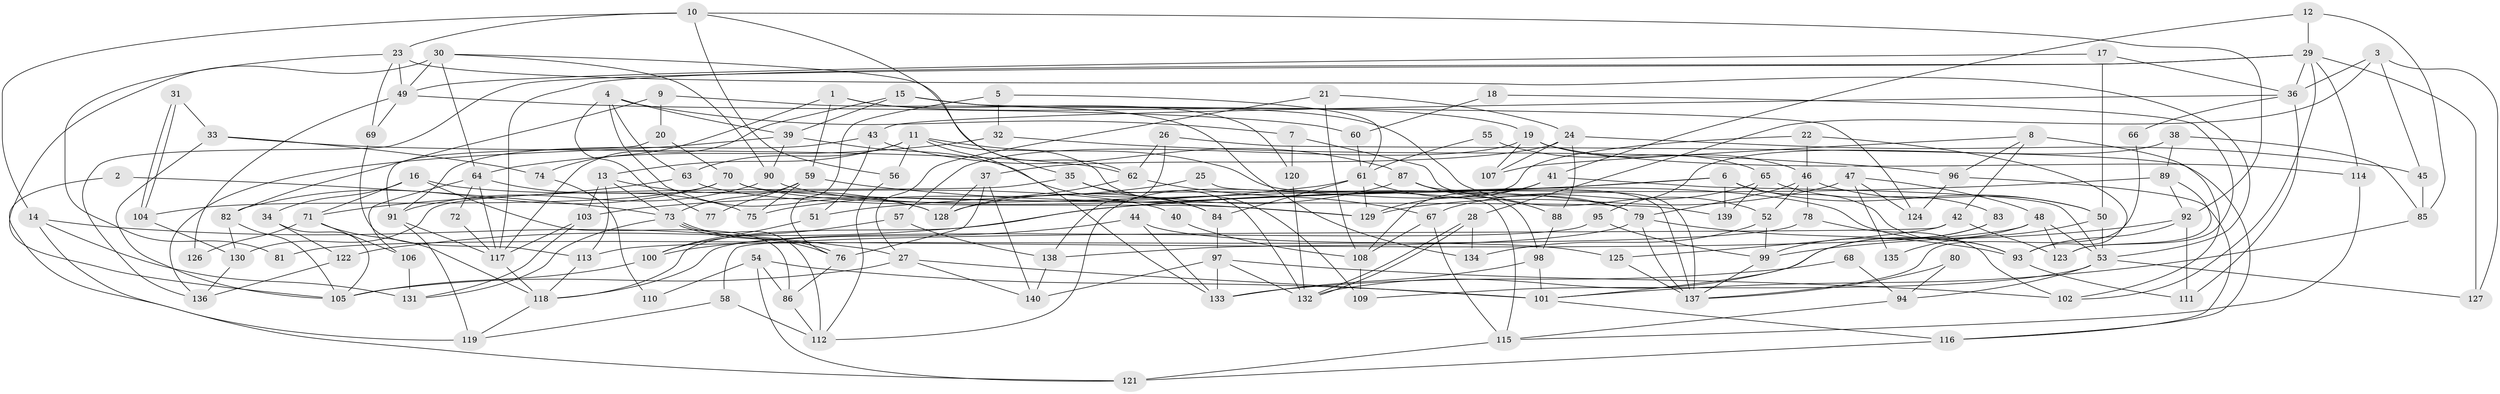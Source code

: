 // Generated by graph-tools (version 1.1) at 2025/02/03/09/25 03:02:01]
// undirected, 140 vertices, 280 edges
graph export_dot {
graph [start="1"]
  node [color=gray90,style=filled];
  1;
  2;
  3;
  4;
  5;
  6;
  7;
  8;
  9;
  10;
  11;
  12;
  13;
  14;
  15;
  16;
  17;
  18;
  19;
  20;
  21;
  22;
  23;
  24;
  25;
  26;
  27;
  28;
  29;
  30;
  31;
  32;
  33;
  34;
  35;
  36;
  37;
  38;
  39;
  40;
  41;
  42;
  43;
  44;
  45;
  46;
  47;
  48;
  49;
  50;
  51;
  52;
  53;
  54;
  55;
  56;
  57;
  58;
  59;
  60;
  61;
  62;
  63;
  64;
  65;
  66;
  67;
  68;
  69;
  70;
  71;
  72;
  73;
  74;
  75;
  76;
  77;
  78;
  79;
  80;
  81;
  82;
  83;
  84;
  85;
  86;
  87;
  88;
  89;
  90;
  91;
  92;
  93;
  94;
  95;
  96;
  97;
  98;
  99;
  100;
  101;
  102;
  103;
  104;
  105;
  106;
  107;
  108;
  109;
  110;
  111;
  112;
  113;
  114;
  115;
  116;
  117;
  118;
  119;
  120;
  121;
  122;
  123;
  124;
  125;
  126;
  127;
  128;
  129;
  130;
  131;
  132;
  133;
  134;
  135;
  136;
  137;
  138;
  139;
  140;
  1 -- 120;
  1 -- 19;
  1 -- 59;
  1 -- 74;
  2 -- 73;
  2 -- 119;
  3 -- 127;
  3 -- 36;
  3 -- 28;
  3 -- 45;
  4 -- 63;
  4 -- 39;
  4 -- 7;
  4 -- 77;
  4 -- 128;
  5 -- 76;
  5 -- 61;
  5 -- 32;
  6 -- 93;
  6 -- 118;
  6 -- 50;
  6 -- 51;
  6 -- 139;
  7 -- 137;
  7 -- 120;
  8 -- 102;
  8 -- 96;
  8 -- 42;
  8 -- 107;
  9 -- 82;
  9 -- 20;
  9 -- 134;
  10 -- 92;
  10 -- 35;
  10 -- 14;
  10 -- 23;
  10 -- 56;
  11 -- 98;
  11 -- 63;
  11 -- 13;
  11 -- 56;
  11 -- 109;
  11 -- 133;
  12 -- 41;
  12 -- 29;
  12 -- 85;
  13 -- 103;
  13 -- 73;
  13 -- 113;
  13 -- 128;
  14 -- 131;
  14 -- 27;
  14 -- 121;
  15 -- 52;
  15 -- 124;
  15 -- 39;
  15 -- 117;
  16 -- 34;
  16 -- 86;
  16 -- 40;
  16 -- 71;
  17 -- 36;
  17 -- 50;
  17 -- 49;
  18 -- 60;
  18 -- 123;
  19 -- 46;
  19 -- 57;
  19 -- 107;
  19 -- 114;
  20 -- 91;
  20 -- 70;
  21 -- 27;
  21 -- 24;
  21 -- 108;
  22 -- 93;
  22 -- 112;
  22 -- 46;
  23 -- 49;
  23 -- 53;
  23 -- 69;
  23 -- 81;
  24 -- 45;
  24 -- 107;
  24 -- 37;
  24 -- 88;
  25 -- 115;
  25 -- 75;
  26 -- 62;
  26 -- 116;
  26 -- 138;
  27 -- 140;
  27 -- 101;
  27 -- 105;
  28 -- 132;
  28 -- 132;
  28 -- 134;
  29 -- 102;
  29 -- 136;
  29 -- 36;
  29 -- 114;
  29 -- 117;
  29 -- 127;
  30 -- 105;
  30 -- 90;
  30 -- 49;
  30 -- 62;
  30 -- 64;
  31 -- 33;
  31 -- 104;
  31 -- 104;
  32 -- 64;
  32 -- 96;
  33 -- 62;
  33 -- 105;
  33 -- 74;
  34 -- 105;
  34 -- 122;
  35 -- 132;
  35 -- 84;
  35 -- 130;
  36 -- 43;
  36 -- 66;
  36 -- 111;
  37 -- 128;
  37 -- 76;
  37 -- 140;
  38 -- 95;
  38 -- 85;
  38 -- 89;
  39 -- 90;
  39 -- 84;
  39 -- 136;
  40 -- 108;
  41 -- 53;
  41 -- 108;
  41 -- 129;
  42 -- 123;
  42 -- 58;
  42 -- 125;
  43 -- 87;
  43 -- 91;
  43 -- 51;
  44 -- 133;
  44 -- 125;
  44 -- 100;
  45 -- 85;
  46 -- 50;
  46 -- 52;
  46 -- 78;
  46 -- 79;
  47 -- 129;
  47 -- 48;
  47 -- 124;
  47 -- 135;
  48 -- 53;
  48 -- 132;
  48 -- 81;
  48 -- 123;
  49 -- 60;
  49 -- 69;
  49 -- 126;
  50 -- 53;
  50 -- 135;
  51 -- 100;
  52 -- 134;
  52 -- 99;
  53 -- 109;
  53 -- 94;
  53 -- 127;
  54 -- 86;
  54 -- 121;
  54 -- 101;
  54 -- 110;
  55 -- 65;
  55 -- 61;
  56 -- 112;
  57 -- 138;
  57 -- 100;
  58 -- 112;
  58 -- 119;
  59 -- 73;
  59 -- 75;
  59 -- 77;
  59 -- 129;
  60 -- 61;
  61 -- 129;
  61 -- 103;
  61 -- 79;
  61 -- 84;
  62 -- 128;
  62 -- 67;
  63 -- 129;
  63 -- 71;
  64 -- 117;
  64 -- 72;
  64 -- 75;
  64 -- 106;
  65 -- 139;
  65 -- 83;
  65 -- 67;
  66 -- 137;
  67 -- 108;
  67 -- 115;
  68 -- 133;
  68 -- 94;
  69 -- 113;
  70 -- 79;
  70 -- 82;
  70 -- 104;
  70 -- 139;
  71 -- 118;
  71 -- 106;
  71 -- 126;
  72 -- 117;
  73 -- 76;
  73 -- 76;
  73 -- 112;
  73 -- 131;
  74 -- 110;
  76 -- 86;
  78 -- 113;
  78 -- 102;
  79 -- 93;
  79 -- 137;
  79 -- 138;
  80 -- 94;
  80 -- 137;
  82 -- 130;
  82 -- 105;
  83 -- 99;
  83 -- 101;
  84 -- 97;
  85 -- 101;
  86 -- 112;
  87 -- 88;
  87 -- 128;
  87 -- 137;
  88 -- 98;
  89 -- 92;
  89 -- 122;
  89 -- 123;
  90 -- 91;
  90 -- 93;
  91 -- 117;
  91 -- 119;
  92 -- 93;
  92 -- 99;
  92 -- 111;
  93 -- 111;
  94 -- 115;
  95 -- 118;
  95 -- 99;
  96 -- 116;
  96 -- 124;
  97 -- 140;
  97 -- 102;
  97 -- 132;
  97 -- 133;
  98 -- 133;
  98 -- 101;
  99 -- 137;
  100 -- 105;
  101 -- 116;
  103 -- 117;
  103 -- 131;
  104 -- 130;
  106 -- 131;
  108 -- 109;
  113 -- 118;
  114 -- 115;
  115 -- 121;
  116 -- 121;
  117 -- 118;
  118 -- 119;
  120 -- 132;
  122 -- 136;
  125 -- 137;
  130 -- 136;
  138 -- 140;
}
